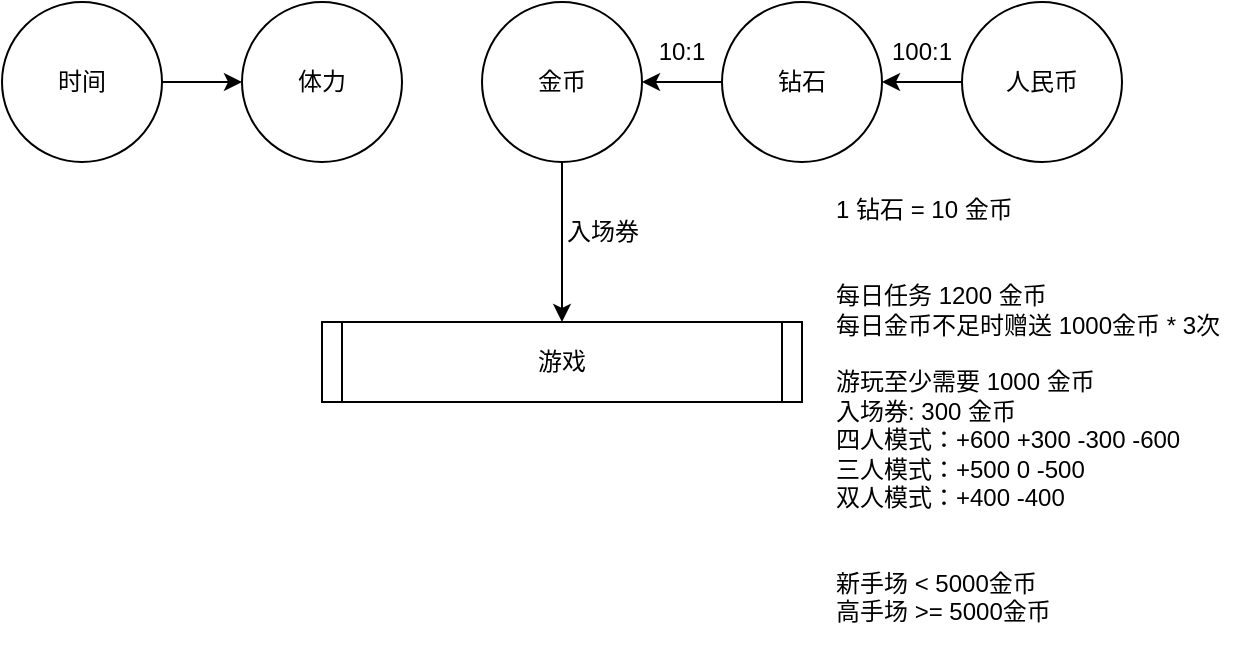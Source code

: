<mxfile version="22.0.4" type="github">
  <diagram name="第 1 页" id="cnAK6zxrRtvMNEw_1psN">
    <mxGraphModel dx="1050" dy="605" grid="1" gridSize="10" guides="1" tooltips="1" connect="1" arrows="1" fold="1" page="1" pageScale="1" pageWidth="827" pageHeight="1169" math="0" shadow="0">
      <root>
        <mxCell id="0" />
        <mxCell id="1" parent="0" />
        <mxCell id="W0va-TfwMzZbDuSETiZr-18" style="edgeStyle=orthogonalEdgeStyle;rounded=0;orthogonalLoop=1;jettySize=auto;html=1;exitX=0.5;exitY=1;exitDx=0;exitDy=0;entryX=0.5;entryY=0;entryDx=0;entryDy=0;" edge="1" parent="1" source="W0va-TfwMzZbDuSETiZr-1" target="W0va-TfwMzZbDuSETiZr-10">
          <mxGeometry relative="1" as="geometry">
            <mxPoint x="400" y="420" as="targetPoint" />
          </mxGeometry>
        </mxCell>
        <mxCell id="W0va-TfwMzZbDuSETiZr-1" value="金币" style="ellipse;whiteSpace=wrap;html=1;aspect=fixed;" vertex="1" parent="1">
          <mxGeometry x="360" y="160" width="80" height="80" as="geometry" />
        </mxCell>
        <mxCell id="W0va-TfwMzZbDuSETiZr-7" value="" style="edgeStyle=orthogonalEdgeStyle;rounded=0;orthogonalLoop=1;jettySize=auto;html=1;" edge="1" parent="1" source="W0va-TfwMzZbDuSETiZr-2" target="W0va-TfwMzZbDuSETiZr-1">
          <mxGeometry relative="1" as="geometry" />
        </mxCell>
        <mxCell id="W0va-TfwMzZbDuSETiZr-2" value="钻石" style="ellipse;whiteSpace=wrap;html=1;aspect=fixed;" vertex="1" parent="1">
          <mxGeometry x="480" y="160" width="80" height="80" as="geometry" />
        </mxCell>
        <mxCell id="W0va-TfwMzZbDuSETiZr-3" value="体力" style="ellipse;whiteSpace=wrap;html=1;aspect=fixed;" vertex="1" parent="1">
          <mxGeometry x="240" y="160" width="80" height="80" as="geometry" />
        </mxCell>
        <mxCell id="W0va-TfwMzZbDuSETiZr-6" value="" style="edgeStyle=orthogonalEdgeStyle;rounded=0;orthogonalLoop=1;jettySize=auto;html=1;" edge="1" parent="1" source="W0va-TfwMzZbDuSETiZr-5" target="W0va-TfwMzZbDuSETiZr-2">
          <mxGeometry relative="1" as="geometry" />
        </mxCell>
        <mxCell id="W0va-TfwMzZbDuSETiZr-5" value="人民币" style="ellipse;whiteSpace=wrap;html=1;aspect=fixed;" vertex="1" parent="1">
          <mxGeometry x="600" y="160" width="80" height="80" as="geometry" />
        </mxCell>
        <mxCell id="W0va-TfwMzZbDuSETiZr-9" value="" style="edgeStyle=orthogonalEdgeStyle;rounded=0;orthogonalLoop=1;jettySize=auto;html=1;" edge="1" parent="1" source="W0va-TfwMzZbDuSETiZr-8" target="W0va-TfwMzZbDuSETiZr-3">
          <mxGeometry relative="1" as="geometry" />
        </mxCell>
        <mxCell id="W0va-TfwMzZbDuSETiZr-8" value="时间" style="ellipse;whiteSpace=wrap;html=1;aspect=fixed;" vertex="1" parent="1">
          <mxGeometry x="120" y="160" width="80" height="80" as="geometry" />
        </mxCell>
        <mxCell id="W0va-TfwMzZbDuSETiZr-19" value="入场券" style="text;html=1;align=center;verticalAlign=middle;resizable=0;points=[];autosize=1;strokeColor=none;fillColor=none;" vertex="1" parent="1">
          <mxGeometry x="390" y="260" width="60" height="30" as="geometry" />
        </mxCell>
        <mxCell id="W0va-TfwMzZbDuSETiZr-22" value="10:1" style="text;html=1;strokeColor=none;fillColor=none;align=center;verticalAlign=middle;whiteSpace=wrap;rounded=0;" vertex="1" parent="1">
          <mxGeometry x="430" y="170" width="60" height="30" as="geometry" />
        </mxCell>
        <mxCell id="W0va-TfwMzZbDuSETiZr-23" value="100:1" style="text;html=1;strokeColor=none;fillColor=none;align=center;verticalAlign=middle;whiteSpace=wrap;rounded=0;" vertex="1" parent="1">
          <mxGeometry x="550" y="170" width="60" height="30" as="geometry" />
        </mxCell>
        <mxCell id="W0va-TfwMzZbDuSETiZr-10" value="游戏" style="shape=process;whiteSpace=wrap;html=1;backgroundOutline=1;size=0.042;" vertex="1" parent="1">
          <mxGeometry x="280" y="320" width="240" height="40" as="geometry" />
        </mxCell>
        <mxCell id="W0va-TfwMzZbDuSETiZr-24" value="1 钻石 = 10 金币&#xa;&#xa;&#xa;每日任务 1200 金币&#xa;每日金币不足时赠送 1000金币 * 3次&#xa;&#xa;游玩至少需要 1000 金币&#xa;入场券: 300 金币&#xa;四人模式：+600 +300 -300 -600&#xa;三人模式：+500 0 -500&#xa;双人模式：+400 -400&#xa;&#xa;&#xa;新手场 &lt; 5000金币&#xa;高手场 &gt;= 5000金币" style="text;whiteSpace=wrap;" vertex="1" parent="1">
          <mxGeometry x="535" y="250" width="210" height="240" as="geometry" />
        </mxCell>
      </root>
    </mxGraphModel>
  </diagram>
</mxfile>
